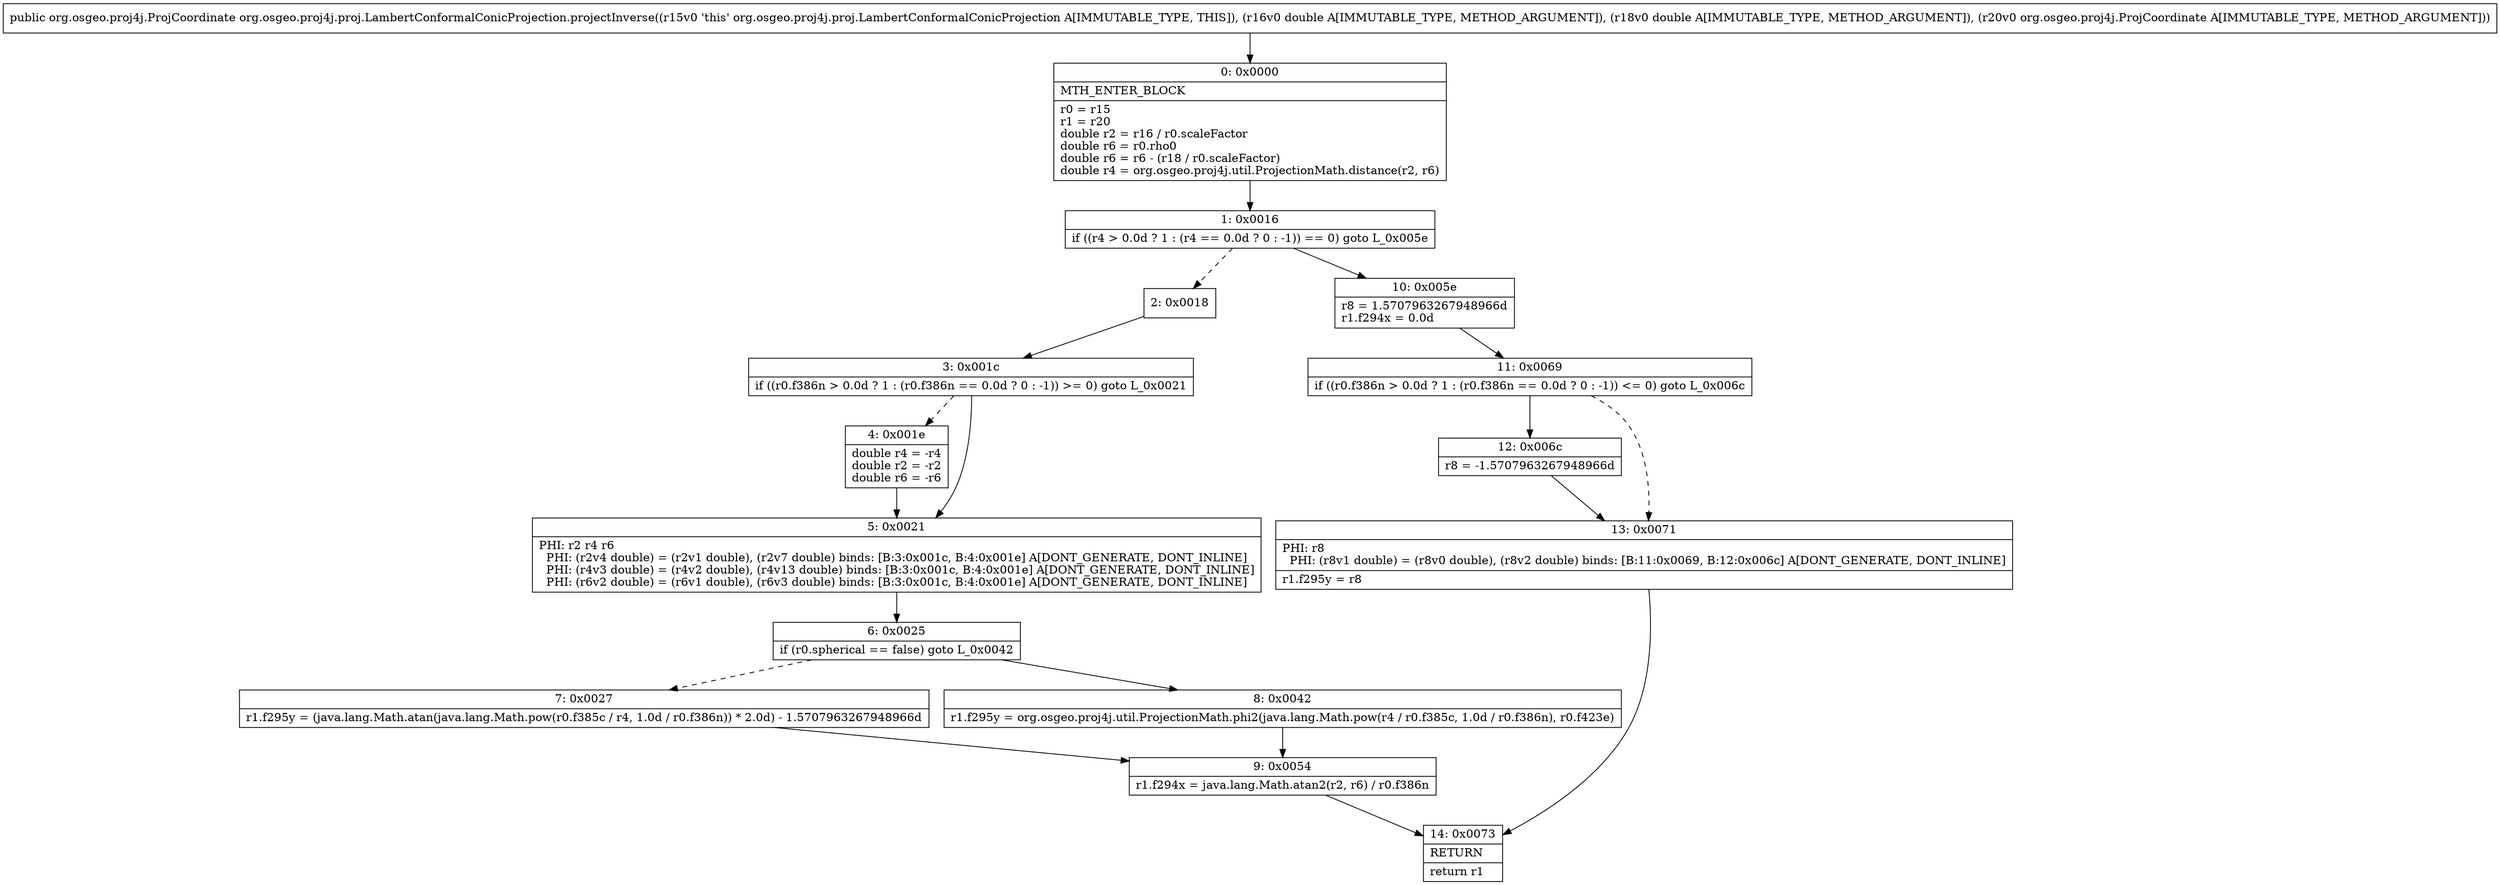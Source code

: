 digraph "CFG fororg.osgeo.proj4j.proj.LambertConformalConicProjection.projectInverse(DDLorg\/osgeo\/proj4j\/ProjCoordinate;)Lorg\/osgeo\/proj4j\/ProjCoordinate;" {
Node_0 [shape=record,label="{0\:\ 0x0000|MTH_ENTER_BLOCK\l|r0 = r15\lr1 = r20\ldouble r2 = r16 \/ r0.scaleFactor\ldouble r6 = r0.rho0\ldouble r6 = r6 \- (r18 \/ r0.scaleFactor)\ldouble r4 = org.osgeo.proj4j.util.ProjectionMath.distance(r2, r6)\l}"];
Node_1 [shape=record,label="{1\:\ 0x0016|if ((r4 \> 0.0d ? 1 : (r4 == 0.0d ? 0 : \-1)) == 0) goto L_0x005e\l}"];
Node_2 [shape=record,label="{2\:\ 0x0018}"];
Node_3 [shape=record,label="{3\:\ 0x001c|if ((r0.f386n \> 0.0d ? 1 : (r0.f386n == 0.0d ? 0 : \-1)) \>= 0) goto L_0x0021\l}"];
Node_4 [shape=record,label="{4\:\ 0x001e|double r4 = \-r4\ldouble r2 = \-r2\ldouble r6 = \-r6\l}"];
Node_5 [shape=record,label="{5\:\ 0x0021|PHI: r2 r4 r6 \l  PHI: (r2v4 double) = (r2v1 double), (r2v7 double) binds: [B:3:0x001c, B:4:0x001e] A[DONT_GENERATE, DONT_INLINE]\l  PHI: (r4v3 double) = (r4v2 double), (r4v13 double) binds: [B:3:0x001c, B:4:0x001e] A[DONT_GENERATE, DONT_INLINE]\l  PHI: (r6v2 double) = (r6v1 double), (r6v3 double) binds: [B:3:0x001c, B:4:0x001e] A[DONT_GENERATE, DONT_INLINE]\l}"];
Node_6 [shape=record,label="{6\:\ 0x0025|if (r0.spherical == false) goto L_0x0042\l}"];
Node_7 [shape=record,label="{7\:\ 0x0027|r1.f295y = (java.lang.Math.atan(java.lang.Math.pow(r0.f385c \/ r4, 1.0d \/ r0.f386n)) * 2.0d) \- 1.5707963267948966d\l}"];
Node_8 [shape=record,label="{8\:\ 0x0042|r1.f295y = org.osgeo.proj4j.util.ProjectionMath.phi2(java.lang.Math.pow(r4 \/ r0.f385c, 1.0d \/ r0.f386n), r0.f423e)\l}"];
Node_9 [shape=record,label="{9\:\ 0x0054|r1.f294x = java.lang.Math.atan2(r2, r6) \/ r0.f386n\l}"];
Node_10 [shape=record,label="{10\:\ 0x005e|r8 = 1.5707963267948966d\lr1.f294x = 0.0d\l}"];
Node_11 [shape=record,label="{11\:\ 0x0069|if ((r0.f386n \> 0.0d ? 1 : (r0.f386n == 0.0d ? 0 : \-1)) \<= 0) goto L_0x006c\l}"];
Node_12 [shape=record,label="{12\:\ 0x006c|r8 = \-1.5707963267948966d\l}"];
Node_13 [shape=record,label="{13\:\ 0x0071|PHI: r8 \l  PHI: (r8v1 double) = (r8v0 double), (r8v2 double) binds: [B:11:0x0069, B:12:0x006c] A[DONT_GENERATE, DONT_INLINE]\l|r1.f295y = r8\l}"];
Node_14 [shape=record,label="{14\:\ 0x0073|RETURN\l|return r1\l}"];
MethodNode[shape=record,label="{public org.osgeo.proj4j.ProjCoordinate org.osgeo.proj4j.proj.LambertConformalConicProjection.projectInverse((r15v0 'this' org.osgeo.proj4j.proj.LambertConformalConicProjection A[IMMUTABLE_TYPE, THIS]), (r16v0 double A[IMMUTABLE_TYPE, METHOD_ARGUMENT]), (r18v0 double A[IMMUTABLE_TYPE, METHOD_ARGUMENT]), (r20v0 org.osgeo.proj4j.ProjCoordinate A[IMMUTABLE_TYPE, METHOD_ARGUMENT])) }"];
MethodNode -> Node_0;
Node_0 -> Node_1;
Node_1 -> Node_2[style=dashed];
Node_1 -> Node_10;
Node_2 -> Node_3;
Node_3 -> Node_4[style=dashed];
Node_3 -> Node_5;
Node_4 -> Node_5;
Node_5 -> Node_6;
Node_6 -> Node_7[style=dashed];
Node_6 -> Node_8;
Node_7 -> Node_9;
Node_8 -> Node_9;
Node_9 -> Node_14;
Node_10 -> Node_11;
Node_11 -> Node_12;
Node_11 -> Node_13[style=dashed];
Node_12 -> Node_13;
Node_13 -> Node_14;
}

